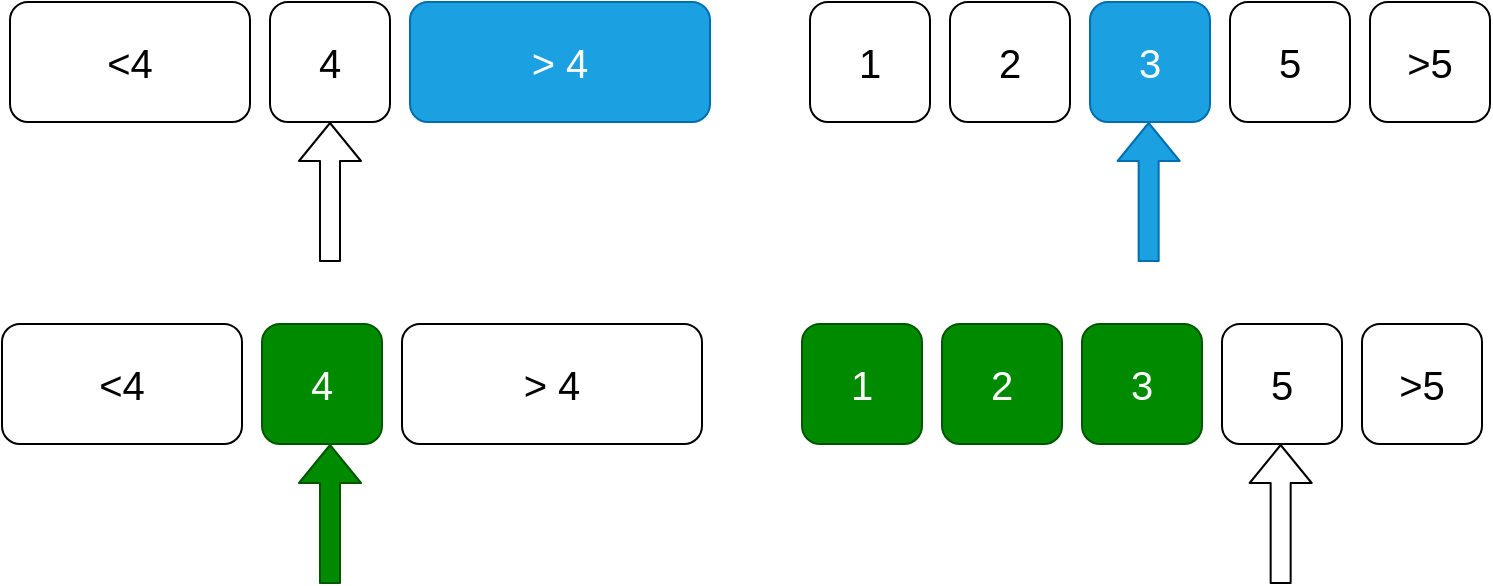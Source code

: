 <mxfile>
    <diagram id="CGICJar5hojPUja39YLn" name="第 1 页">
        <mxGraphModel dx="791" dy="1016" grid="1" gridSize="10" guides="1" tooltips="1" connect="1" arrows="1" fold="1" page="1" pageScale="1" pageWidth="827" pageHeight="1169" math="0" shadow="0">
            <root>
                <mxCell id="0"/>
                <mxCell id="1" parent="0"/>
                <mxCell id="7" value="&lt;font style=&quot;font-size: 20px;&quot;&gt;&amp;lt;4&lt;/font&gt;" style="rounded=1;whiteSpace=wrap;html=1;" vertex="1" parent="1">
                    <mxGeometry x="70" y="340" width="120" height="60" as="geometry"/>
                </mxCell>
                <mxCell id="8" value="&lt;font style=&quot;font-size: 20px;&quot;&gt;4&lt;/font&gt;" style="rounded=1;whiteSpace=wrap;html=1;" vertex="1" parent="1">
                    <mxGeometry x="200" y="340" width="60" height="60" as="geometry"/>
                </mxCell>
                <mxCell id="9" value="&lt;font style=&quot;font-size: 20px;&quot;&gt;&amp;gt; 4&lt;/font&gt;" style="rounded=1;whiteSpace=wrap;html=1;fillColor=#1ba1e2;fontColor=#ffffff;strokeColor=#006EAF;" vertex="1" parent="1">
                    <mxGeometry x="270" y="340" width="150" height="60" as="geometry"/>
                </mxCell>
                <mxCell id="10" value="&lt;font style=&quot;font-size: 20px;&quot;&gt;1&lt;/font&gt;" style="rounded=1;whiteSpace=wrap;html=1;" vertex="1" parent="1">
                    <mxGeometry x="470" y="340" width="60" height="60" as="geometry"/>
                </mxCell>
                <mxCell id="11" value="&lt;font style=&quot;font-size: 20px;&quot;&gt;2&lt;/font&gt;" style="rounded=1;whiteSpace=wrap;html=1;" vertex="1" parent="1">
                    <mxGeometry x="540" y="340" width="60" height="60" as="geometry"/>
                </mxCell>
                <mxCell id="12" value="&lt;font style=&quot;font-size: 20px;&quot;&gt;3&lt;/font&gt;" style="rounded=1;whiteSpace=wrap;html=1;fillColor=#1ba1e2;fontColor=#ffffff;strokeColor=#006EAF;" vertex="1" parent="1">
                    <mxGeometry x="610" y="340" width="60" height="60" as="geometry"/>
                </mxCell>
                <mxCell id="13" value="&lt;font style=&quot;font-size: 20px;&quot;&gt;5&lt;/font&gt;" style="rounded=1;whiteSpace=wrap;html=1;" vertex="1" parent="1">
                    <mxGeometry x="680" y="340" width="60" height="60" as="geometry"/>
                </mxCell>
                <mxCell id="14" value="&lt;font style=&quot;font-size: 20px;&quot;&gt;&amp;gt;5&lt;/font&gt;" style="rounded=1;whiteSpace=wrap;html=1;" vertex="1" parent="1">
                    <mxGeometry x="750" y="340" width="60" height="60" as="geometry"/>
                </mxCell>
                <mxCell id="16" value="" style="shape=flexArrow;endArrow=classic;html=1;fontSize=20;movable=1;resizable=1;rotatable=1;deletable=1;editable=1;connectable=1;entryX=0.5;entryY=1;entryDx=0;entryDy=0;" edge="1" parent="1">
                    <mxGeometry width="50" height="50" relative="1" as="geometry">
                        <mxPoint x="230" y="470" as="sourcePoint"/>
                        <mxPoint x="230" y="400" as="targetPoint"/>
                    </mxGeometry>
                </mxCell>
                <mxCell id="17" value="" style="shape=flexArrow;endArrow=classic;html=1;fontSize=20;movable=1;resizable=1;rotatable=1;deletable=1;editable=1;connectable=1;entryX=0.5;entryY=1;entryDx=0;entryDy=0;fillColor=#1ba1e2;strokeColor=#006EAF;" edge="1" parent="1">
                    <mxGeometry width="50" height="50" relative="1" as="geometry">
                        <mxPoint x="639.33" y="470" as="sourcePoint"/>
                        <mxPoint x="639.33" y="400" as="targetPoint"/>
                    </mxGeometry>
                </mxCell>
                <mxCell id="18" value="&lt;font style=&quot;font-size: 20px;&quot;&gt;&amp;lt;4&lt;/font&gt;" style="rounded=1;whiteSpace=wrap;html=1;" vertex="1" parent="1">
                    <mxGeometry x="66" y="501" width="120" height="60" as="geometry"/>
                </mxCell>
                <mxCell id="19" value="&lt;font style=&quot;font-size: 20px;&quot;&gt;4&lt;/font&gt;" style="rounded=1;whiteSpace=wrap;html=1;fillColor=#008a00;fontColor=#ffffff;strokeColor=#005700;" vertex="1" parent="1">
                    <mxGeometry x="196" y="501" width="60" height="60" as="geometry"/>
                </mxCell>
                <mxCell id="20" value="&lt;font style=&quot;font-size: 20px;&quot;&gt;&amp;gt; 4&lt;/font&gt;" style="rounded=1;whiteSpace=wrap;html=1;" vertex="1" parent="1">
                    <mxGeometry x="266" y="501" width="150" height="60" as="geometry"/>
                </mxCell>
                <mxCell id="21" value="&lt;font style=&quot;font-size: 20px;&quot;&gt;1&lt;/font&gt;" style="rounded=1;whiteSpace=wrap;html=1;fillColor=#008a00;fontColor=#ffffff;strokeColor=#005700;" vertex="1" parent="1">
                    <mxGeometry x="466" y="501" width="60" height="60" as="geometry"/>
                </mxCell>
                <mxCell id="22" value="&lt;font style=&quot;font-size: 20px;&quot;&gt;2&lt;/font&gt;" style="rounded=1;whiteSpace=wrap;html=1;fillColor=#008a00;fontColor=#ffffff;strokeColor=#005700;" vertex="1" parent="1">
                    <mxGeometry x="536" y="501" width="60" height="60" as="geometry"/>
                </mxCell>
                <mxCell id="23" value="&lt;font style=&quot;font-size: 20px;&quot;&gt;3&lt;/font&gt;" style="rounded=1;whiteSpace=wrap;html=1;fillColor=#008a00;fontColor=#ffffff;strokeColor=#005700;" vertex="1" parent="1">
                    <mxGeometry x="606" y="501" width="60" height="60" as="geometry"/>
                </mxCell>
                <mxCell id="24" value="&lt;font style=&quot;font-size: 20px;&quot;&gt;5&lt;/font&gt;" style="rounded=1;whiteSpace=wrap;html=1;" vertex="1" parent="1">
                    <mxGeometry x="676" y="501" width="60" height="60" as="geometry"/>
                </mxCell>
                <mxCell id="25" value="&lt;font style=&quot;font-size: 20px;&quot;&gt;&amp;gt;5&lt;/font&gt;" style="rounded=1;whiteSpace=wrap;html=1;" vertex="1" parent="1">
                    <mxGeometry x="746" y="501" width="60" height="60" as="geometry"/>
                </mxCell>
                <mxCell id="26" value="" style="shape=flexArrow;endArrow=classic;html=1;fontSize=20;movable=1;resizable=1;rotatable=1;deletable=1;editable=1;connectable=1;entryX=0.5;entryY=1;entryDx=0;entryDy=0;fillColor=#008a00;strokeColor=#005700;" edge="1" parent="1">
                    <mxGeometry width="50" height="50" relative="1" as="geometry">
                        <mxPoint x="230" y="631" as="sourcePoint"/>
                        <mxPoint x="230" y="561" as="targetPoint"/>
                    </mxGeometry>
                </mxCell>
                <mxCell id="27" value="" style="shape=flexArrow;endArrow=classic;html=1;fontSize=20;movable=1;resizable=1;rotatable=1;deletable=1;editable=1;connectable=1;entryX=0.5;entryY=1;entryDx=0;entryDy=0;" edge="1" parent="1">
                    <mxGeometry width="50" height="50" relative="1" as="geometry">
                        <mxPoint x="705.33" y="631" as="sourcePoint"/>
                        <mxPoint x="705.33" y="561" as="targetPoint"/>
                    </mxGeometry>
                </mxCell>
            </root>
        </mxGraphModel>
    </diagram>
</mxfile>